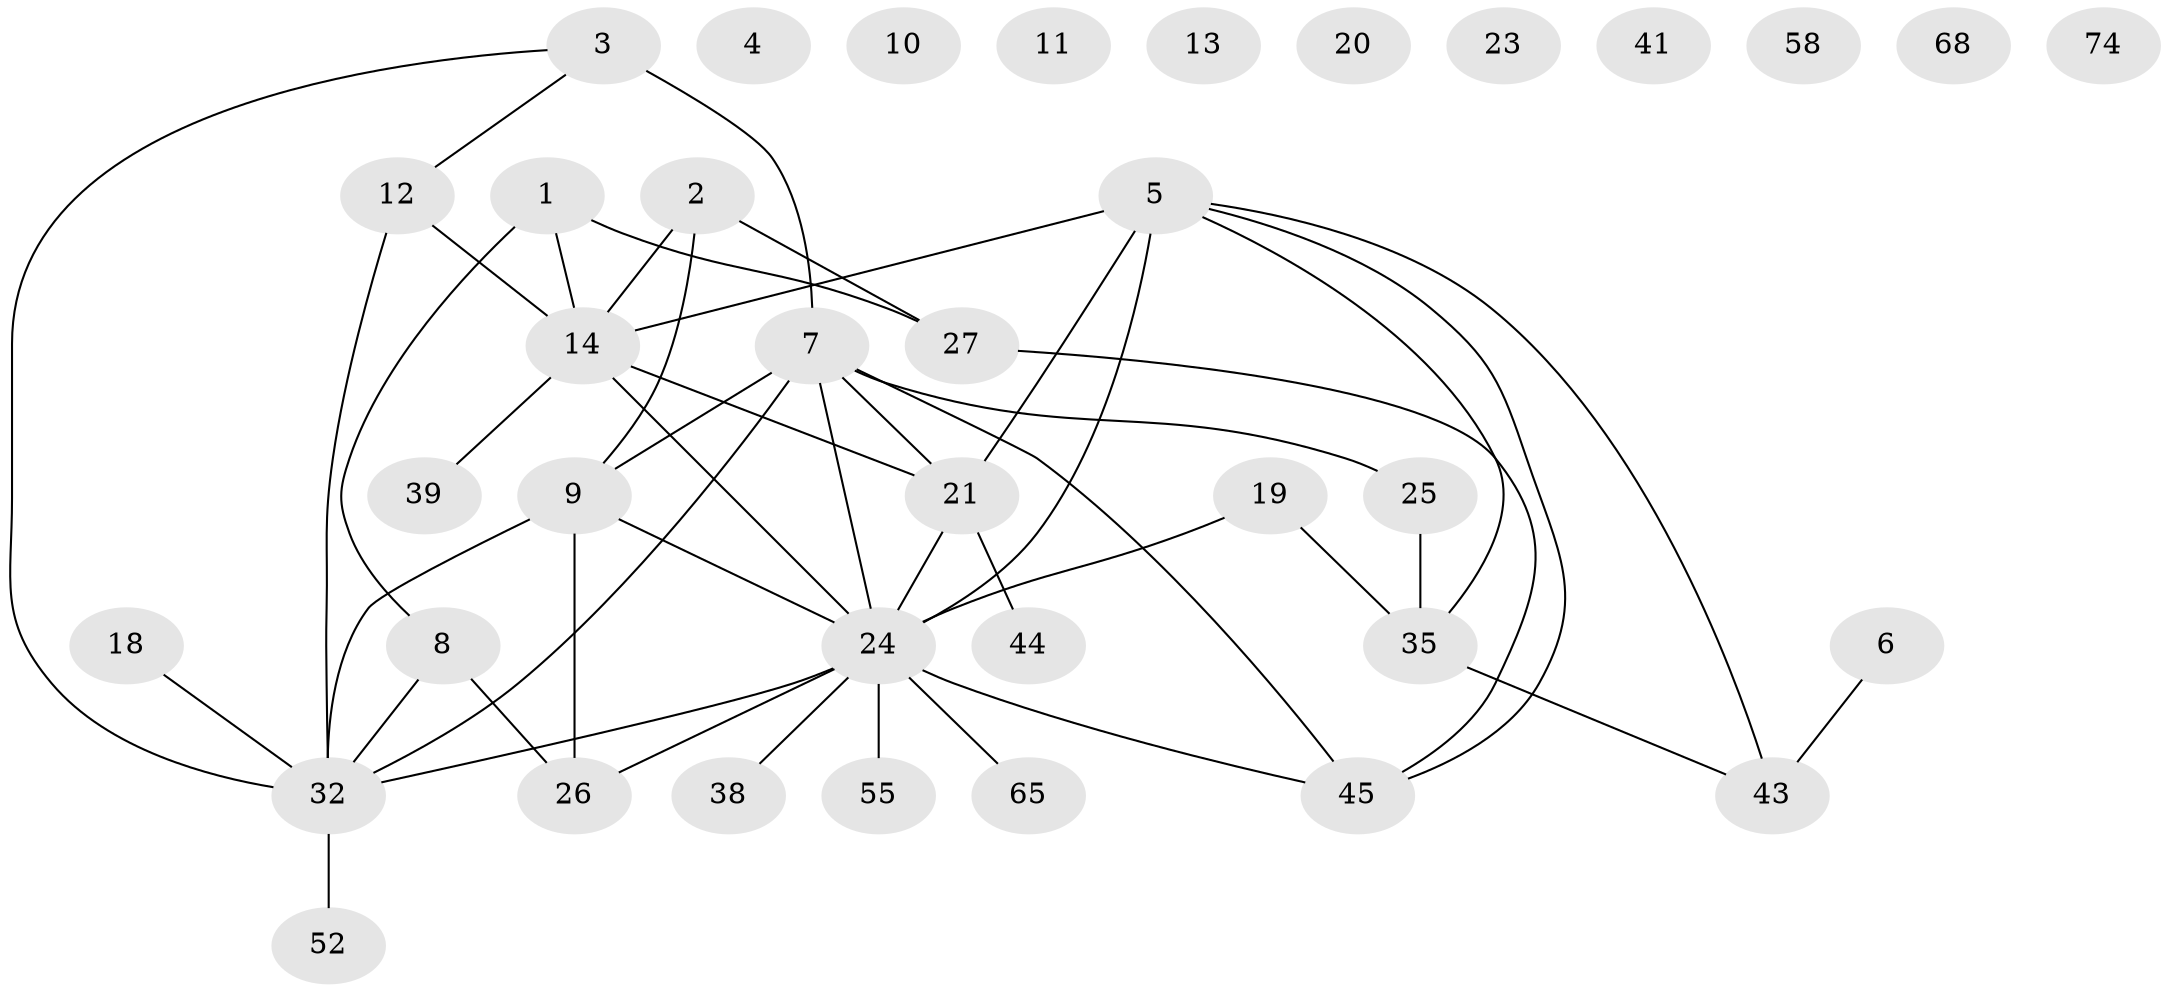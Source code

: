 // original degree distribution, {4: 0.17333333333333334, 2: 0.22666666666666666, 0: 0.13333333333333333, 3: 0.2, 1: 0.18666666666666668, 5: 0.02666666666666667, 6: 0.04, 9: 0.013333333333333334}
// Generated by graph-tools (version 1.1) at 2025/16/03/04/25 18:16:47]
// undirected, 37 vertices, 47 edges
graph export_dot {
graph [start="1"]
  node [color=gray90,style=filled];
  1 [super="+75"];
  2 [super="+50"];
  3 [super="+28+31"];
  4;
  5 [super="+66+22"];
  6 [super="+54"];
  7 [super="+17+16+33"];
  8;
  9 [super="+15+37+29"];
  10;
  11;
  12 [super="+69"];
  13;
  14 [super="+47+42"];
  18 [super="+30"];
  19;
  20;
  21 [super="+51"];
  23;
  24 [super="+40+71+72"];
  25 [super="+49"];
  26;
  27 [super="+36"];
  32 [super="+59"];
  35;
  38;
  39;
  41;
  43 [super="+53+63"];
  44 [super="+46"];
  45;
  52;
  55;
  58;
  65;
  68;
  74;
  1 -- 8;
  1 -- 27;
  1 -- 14;
  2 -- 27;
  2 -- 14;
  2 -- 9;
  3 -- 12;
  3 -- 32;
  3 -- 7 [weight=2];
  5 -- 21 [weight=2];
  5 -- 24 [weight=3];
  5 -- 43;
  5 -- 45;
  5 -- 14;
  5 -- 35;
  6 -- 43;
  7 -- 32;
  7 -- 21 [weight=2];
  7 -- 24;
  7 -- 9;
  7 -- 45;
  7 -- 25;
  8 -- 26;
  8 -- 32;
  9 -- 26;
  9 -- 32;
  9 -- 24;
  12 -- 14;
  12 -- 32;
  14 -- 39;
  14 -- 24;
  14 -- 21;
  18 -- 32;
  19 -- 35;
  19 -- 24;
  21 -- 24;
  21 -- 44;
  24 -- 65;
  24 -- 38;
  24 -- 55;
  24 -- 26;
  24 -- 45;
  24 -- 32;
  25 -- 35;
  27 -- 45;
  32 -- 52;
  35 -- 43;
}
